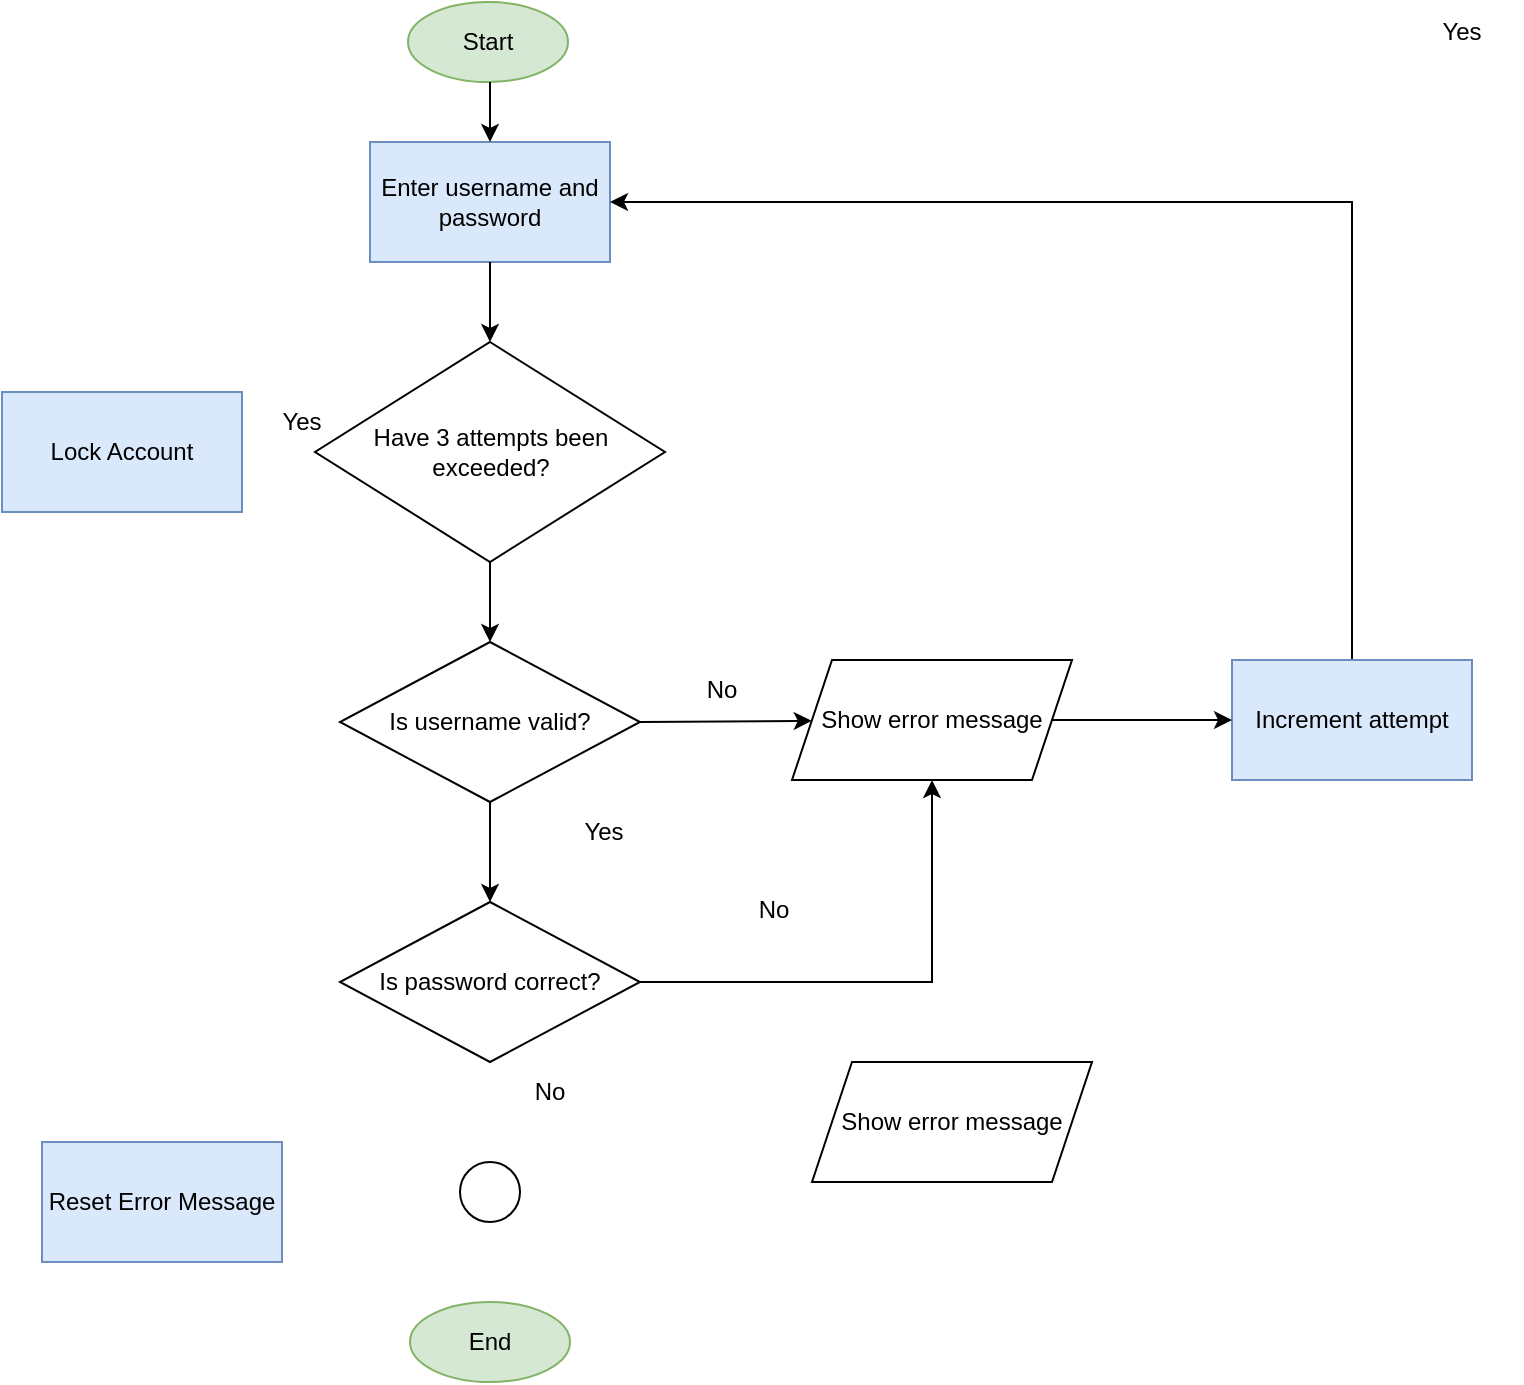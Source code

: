 <mxfile version="28.0.7">
  <diagram name="Page-1" id="4T8xqUrhuKZQ3ZaQXWnf">
    <mxGraphModel dx="1104" dy="684" grid="1" gridSize="10" guides="1" tooltips="1" connect="1" arrows="1" fold="1" page="1" pageScale="1" pageWidth="827" pageHeight="1169" math="0" shadow="0">
      <root>
        <mxCell id="0" />
        <mxCell id="1" parent="0" />
        <mxCell id="Ldn0-aXc2dHIy_c38FwD-1" value="Start" style="ellipse;whiteSpace=wrap;html=1;fillColor=#d5e8d4;strokeColor=#82b366;" vertex="1" parent="1">
          <mxGeometry x="223" y="70" width="80" height="40" as="geometry" />
        </mxCell>
        <mxCell id="Ldn0-aXc2dHIy_c38FwD-3" value="End" style="ellipse;whiteSpace=wrap;html=1;fillColor=#d5e8d4;strokeColor=#82b366;" vertex="1" parent="1">
          <mxGeometry x="224" y="720" width="80" height="40" as="geometry" />
        </mxCell>
        <mxCell id="Ldn0-aXc2dHIy_c38FwD-4" value="Enter username and password" style="rounded=0;whiteSpace=wrap;html=1;fillColor=#dae8fc;strokeColor=#6c8ebf;" vertex="1" parent="1">
          <mxGeometry x="204" y="140" width="120" height="60" as="geometry" />
        </mxCell>
        <mxCell id="Ldn0-aXc2dHIy_c38FwD-5" value="" style="endArrow=classic;html=1;rounded=0;exitX=0.5;exitY=1;exitDx=0;exitDy=0;" edge="1" parent="1" target="Ldn0-aXc2dHIy_c38FwD-4">
          <mxGeometry width="50" height="50" relative="1" as="geometry">
            <mxPoint x="264" y="110" as="sourcePoint" />
            <mxPoint x="404" y="260" as="targetPoint" />
          </mxGeometry>
        </mxCell>
        <mxCell id="Ldn0-aXc2dHIy_c38FwD-7" value="Is username valid?" style="rhombus;whiteSpace=wrap;html=1;" vertex="1" parent="1">
          <mxGeometry x="189" y="390" width="150" height="80" as="geometry" />
        </mxCell>
        <mxCell id="Ldn0-aXc2dHIy_c38FwD-9" value="Show error message" style="shape=parallelogram;perimeter=parallelogramPerimeter;whiteSpace=wrap;html=1;fixedSize=1;" vertex="1" parent="1">
          <mxGeometry x="415" y="399" width="140" height="60" as="geometry" />
        </mxCell>
        <mxCell id="Ldn0-aXc2dHIy_c38FwD-38" style="edgeStyle=orthogonalEdgeStyle;rounded=0;orthogonalLoop=1;jettySize=auto;html=1;exitX=0.5;exitY=0;exitDx=0;exitDy=0;entryX=1;entryY=0.5;entryDx=0;entryDy=0;" edge="1" parent="1" source="Ldn0-aXc2dHIy_c38FwD-10" target="Ldn0-aXc2dHIy_c38FwD-4">
          <mxGeometry relative="1" as="geometry" />
        </mxCell>
        <mxCell id="Ldn0-aXc2dHIy_c38FwD-10" value="Increment attempt" style="rounded=0;whiteSpace=wrap;html=1;fillColor=#dae8fc;strokeColor=#6c8ebf;" vertex="1" parent="1">
          <mxGeometry x="635" y="399" width="120" height="60" as="geometry" />
        </mxCell>
        <mxCell id="Ldn0-aXc2dHIy_c38FwD-32" style="edgeStyle=orthogonalEdgeStyle;rounded=0;orthogonalLoop=1;jettySize=auto;html=1;entryX=0.5;entryY=1;entryDx=0;entryDy=0;exitX=1;exitY=0.5;exitDx=0;exitDy=0;" edge="1" parent="1" source="Ldn0-aXc2dHIy_c38FwD-11" target="Ldn0-aXc2dHIy_c38FwD-9">
          <mxGeometry relative="1" as="geometry">
            <mxPoint x="340" y="561" as="sourcePoint" />
          </mxGeometry>
        </mxCell>
        <mxCell id="Ldn0-aXc2dHIy_c38FwD-11" value="Is password correct?" style="rhombus;whiteSpace=wrap;html=1;" vertex="1" parent="1">
          <mxGeometry x="189" y="520" width="150" height="80" as="geometry" />
        </mxCell>
        <mxCell id="Ldn0-aXc2dHIy_c38FwD-13" value="" style="endArrow=classic;html=1;rounded=0;exitX=1;exitY=0.5;exitDx=0;exitDy=0;" edge="1" parent="1" source="Ldn0-aXc2dHIy_c38FwD-7" target="Ldn0-aXc2dHIy_c38FwD-9">
          <mxGeometry width="50" height="50" relative="1" as="geometry">
            <mxPoint x="335" y="459" as="sourcePoint" />
            <mxPoint x="335" y="495" as="targetPoint" />
          </mxGeometry>
        </mxCell>
        <mxCell id="Ldn0-aXc2dHIy_c38FwD-14" value="" style="endArrow=classic;html=1;rounded=0;exitX=1;exitY=0.5;exitDx=0;exitDy=0;entryX=0;entryY=0.5;entryDx=0;entryDy=0;" edge="1" parent="1" source="Ldn0-aXc2dHIy_c38FwD-9" target="Ldn0-aXc2dHIy_c38FwD-10">
          <mxGeometry width="50" height="50" relative="1" as="geometry">
            <mxPoint x="405" y="459" as="sourcePoint" />
            <mxPoint x="405" y="495" as="targetPoint" />
          </mxGeometry>
        </mxCell>
        <mxCell id="Ldn0-aXc2dHIy_c38FwD-15" value="Have 3 attempts been exceeded?" style="rhombus;whiteSpace=wrap;html=1;" vertex="1" parent="1">
          <mxGeometry x="176.5" y="240" width="175" height="110" as="geometry" />
        </mxCell>
        <mxCell id="Ldn0-aXc2dHIy_c38FwD-17" value="Lock Account" style="rounded=0;whiteSpace=wrap;html=1;fillColor=#dae8fc;strokeColor=#6c8ebf;" vertex="1" parent="1">
          <mxGeometry x="20" y="265" width="120" height="60" as="geometry" />
        </mxCell>
        <mxCell id="Ldn0-aXc2dHIy_c38FwD-20" value="Show error message" style="shape=parallelogram;perimeter=parallelogramPerimeter;whiteSpace=wrap;html=1;fixedSize=1;" vertex="1" parent="1">
          <mxGeometry x="425" y="600" width="140" height="60" as="geometry" />
        </mxCell>
        <mxCell id="Ldn0-aXc2dHIy_c38FwD-21" value="Reset Error Message" style="rounded=0;whiteSpace=wrap;html=1;fillColor=#dae8fc;strokeColor=#6c8ebf;" vertex="1" parent="1">
          <mxGeometry x="40" y="640" width="120" height="60" as="geometry" />
        </mxCell>
        <mxCell id="Ldn0-aXc2dHIy_c38FwD-22" value="Yes" style="text;strokeColor=none;align=center;fillColor=none;html=1;verticalAlign=middle;whiteSpace=wrap;rounded=0;" vertex="1" parent="1">
          <mxGeometry x="291" y="470" width="60" height="30" as="geometry" />
        </mxCell>
        <mxCell id="Ldn0-aXc2dHIy_c38FwD-23" value="Yes" style="text;strokeColor=none;align=center;fillColor=none;html=1;verticalAlign=middle;whiteSpace=wrap;rounded=0;" vertex="1" parent="1">
          <mxGeometry x="720" y="70" width="60" height="30" as="geometry" />
        </mxCell>
        <mxCell id="Ldn0-aXc2dHIy_c38FwD-24" value="" style="endArrow=classic;html=1;rounded=0;exitX=0.5;exitY=1;exitDx=0;exitDy=0;entryX=0.5;entryY=0;entryDx=0;entryDy=0;" edge="1" parent="1" source="Ldn0-aXc2dHIy_c38FwD-7" target="Ldn0-aXc2dHIy_c38FwD-11">
          <mxGeometry width="50" height="50" relative="1" as="geometry">
            <mxPoint x="330" y="580" as="sourcePoint" />
            <mxPoint x="330" y="640" as="targetPoint" />
          </mxGeometry>
        </mxCell>
        <mxCell id="Ldn0-aXc2dHIy_c38FwD-26" value="No" style="text;strokeColor=none;align=center;fillColor=none;html=1;verticalAlign=middle;whiteSpace=wrap;rounded=0;" vertex="1" parent="1">
          <mxGeometry x="264" y="600" width="60" height="30" as="geometry" />
        </mxCell>
        <mxCell id="Ldn0-aXc2dHIy_c38FwD-28" value="Yes" style="text;strokeColor=none;align=center;fillColor=none;html=1;verticalAlign=middle;whiteSpace=wrap;rounded=0;" vertex="1" parent="1">
          <mxGeometry x="140" y="265" width="60" height="30" as="geometry" />
        </mxCell>
        <mxCell id="Ldn0-aXc2dHIy_c38FwD-29" value="" style="ellipse;whiteSpace=wrap;html=1;aspect=fixed;" vertex="1" parent="1">
          <mxGeometry x="249" y="650" width="30" height="30" as="geometry" />
        </mxCell>
        <mxCell id="Ldn0-aXc2dHIy_c38FwD-31" value="No" style="text;strokeColor=none;align=center;fillColor=none;html=1;verticalAlign=middle;whiteSpace=wrap;rounded=0;" vertex="1" parent="1">
          <mxGeometry x="350" y="399" width="60" height="30" as="geometry" />
        </mxCell>
        <mxCell id="Ldn0-aXc2dHIy_c38FwD-33" value="No" style="text;strokeColor=none;align=center;fillColor=none;html=1;verticalAlign=middle;whiteSpace=wrap;rounded=0;" vertex="1" parent="1">
          <mxGeometry x="376" y="509" width="60" height="30" as="geometry" />
        </mxCell>
        <mxCell id="Ldn0-aXc2dHIy_c38FwD-36" value="" style="endArrow=classic;html=1;rounded=0;entryX=0.5;entryY=0;entryDx=0;entryDy=0;exitX=0.5;exitY=1;exitDx=0;exitDy=0;" edge="1" parent="1" source="Ldn0-aXc2dHIy_c38FwD-4" target="Ldn0-aXc2dHIy_c38FwD-15">
          <mxGeometry width="50" height="50" relative="1" as="geometry">
            <mxPoint x="330" y="610" as="sourcePoint" />
            <mxPoint x="330" y="670" as="targetPoint" />
          </mxGeometry>
        </mxCell>
        <mxCell id="Ldn0-aXc2dHIy_c38FwD-37" value="" style="endArrow=classic;html=1;rounded=0;entryX=0.5;entryY=0;entryDx=0;entryDy=0;exitX=0.5;exitY=1;exitDx=0;exitDy=0;" edge="1" parent="1" source="Ldn0-aXc2dHIy_c38FwD-15" target="Ldn0-aXc2dHIy_c38FwD-7">
          <mxGeometry width="50" height="50" relative="1" as="geometry">
            <mxPoint x="260" y="210" as="sourcePoint" />
            <mxPoint x="260" y="250" as="targetPoint" />
          </mxGeometry>
        </mxCell>
      </root>
    </mxGraphModel>
  </diagram>
</mxfile>
